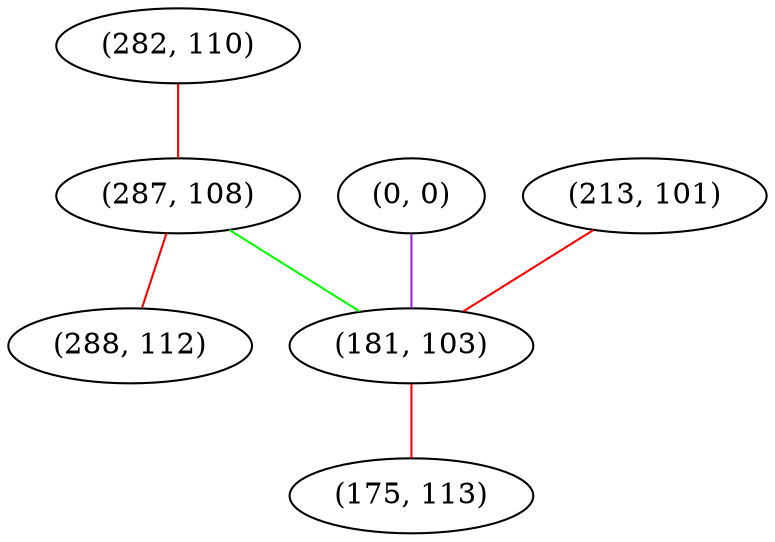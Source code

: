 graph "" {
"(282, 110)";
"(0, 0)";
"(287, 108)";
"(288, 112)";
"(213, 101)";
"(181, 103)";
"(175, 113)";
"(282, 110)" -- "(287, 108)"  [color=red, key=0, weight=1];
"(0, 0)" -- "(181, 103)"  [color=purple, key=0, weight=4];
"(287, 108)" -- "(181, 103)"  [color=green, key=0, weight=2];
"(287, 108)" -- "(288, 112)"  [color=red, key=0, weight=1];
"(213, 101)" -- "(181, 103)"  [color=red, key=0, weight=1];
"(181, 103)" -- "(175, 113)"  [color=red, key=0, weight=1];
}

